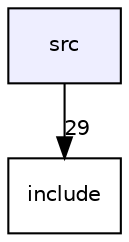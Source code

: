 digraph "src" {
  compound=true
  node [ fontsize="10", fontname="Helvetica"];
  edge [ labelfontsize="10", labelfontname="Helvetica"];
  dir_68267d1309a1af8e8297ef4c3efbcdba [shape=box, label="src", style="filled", fillcolor="#eeeeff", pencolor="black", URL="dir_68267d1309a1af8e8297ef4c3efbcdba.html"];
  dir_d44c64559bbebec7f509842c48db8b23 [shape=box label="include" URL="dir_d44c64559bbebec7f509842c48db8b23.html"];
  dir_68267d1309a1af8e8297ef4c3efbcdba->dir_d44c64559bbebec7f509842c48db8b23 [headlabel="29", labeldistance=1.5 headhref="dir_000001_000000.html"];
}

